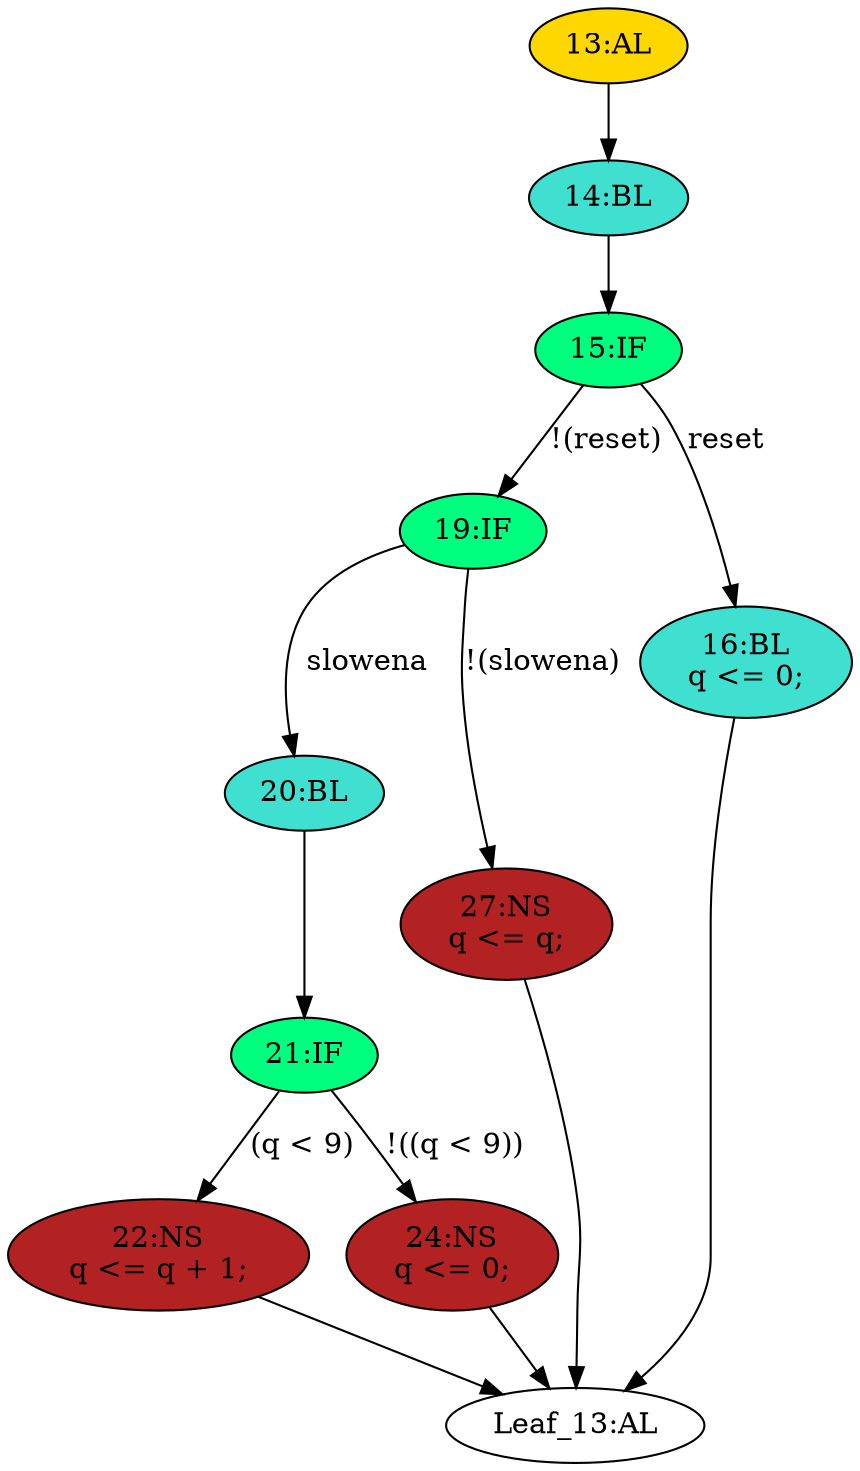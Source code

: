 strict digraph "" {
	node [label="\N"];
	"14:BL"	[ast="<pyverilog.vparser.ast.Block object at 0x7f0605a91810>",
		fillcolor=turquoise,
		label="14:BL",
		statements="[]",
		style=filled,
		typ=Block];
	"15:IF"	[ast="<pyverilog.vparser.ast.IfStatement object at 0x7f0605a91910>",
		fillcolor=springgreen,
		label="15:IF",
		statements="[]",
		style=filled,
		typ=IfStatement];
	"14:BL" -> "15:IF"	[cond="[]",
		lineno=None];
	"20:BL"	[ast="<pyverilog.vparser.ast.Block object at 0x7f0605a91b90>",
		fillcolor=turquoise,
		label="20:BL",
		statements="[]",
		style=filled,
		typ=Block];
	"21:IF"	[ast="<pyverilog.vparser.ast.IfStatement object at 0x7f0605a91bd0>",
		fillcolor=springgreen,
		label="21:IF",
		statements="[]",
		style=filled,
		typ=IfStatement];
	"20:BL" -> "21:IF"	[cond="[]",
		lineno=None];
	"19:IF"	[ast="<pyverilog.vparser.ast.IfStatement object at 0x7f0605a91990>",
		fillcolor=springgreen,
		label="19:IF",
		statements="[]",
		style=filled,
		typ=IfStatement];
	"19:IF" -> "20:BL"	[cond="['slowena']",
		label=slowena,
		lineno=19];
	"27:NS"	[ast="<pyverilog.vparser.ast.NonblockingSubstitution object at 0x7f0605a919d0>",
		fillcolor=firebrick,
		label="27:NS
q <= q;",
		statements="[<pyverilog.vparser.ast.NonblockingSubstitution object at 0x7f0605a919d0>]",
		style=filled,
		typ=NonblockingSubstitution];
	"19:IF" -> "27:NS"	[cond="['slowena']",
		label="!(slowena)",
		lineno=19];
	"22:NS"	[ast="<pyverilog.vparser.ast.NonblockingSubstitution object at 0x7f0605a91d50>",
		fillcolor=firebrick,
		label="22:NS
q <= q + 1;",
		statements="[<pyverilog.vparser.ast.NonblockingSubstitution object at 0x7f0605a91d50>]",
		style=filled,
		typ=NonblockingSubstitution];
	"Leaf_13:AL"	[def_var="['q']",
		label="Leaf_13:AL"];
	"22:NS" -> "Leaf_13:AL"	[cond="[]",
		lineno=None];
	"21:IF" -> "22:NS"	[cond="['q']",
		label="(q < 9)",
		lineno=21];
	"24:NS"	[ast="<pyverilog.vparser.ast.NonblockingSubstitution object at 0x7f0605a91c10>",
		fillcolor=firebrick,
		label="24:NS
q <= 0;",
		statements="[<pyverilog.vparser.ast.NonblockingSubstitution object at 0x7f0605a91c10>]",
		style=filled,
		typ=NonblockingSubstitution];
	"21:IF" -> "24:NS"	[cond="['q']",
		label="!((q < 9))",
		lineno=21];
	"15:IF" -> "19:IF"	[cond="['reset']",
		label="!(reset)",
		lineno=15];
	"16:BL"	[ast="<pyverilog.vparser.ast.Block object at 0x7f060433e390>",
		fillcolor=turquoise,
		label="16:BL
q <= 0;",
		statements="[<pyverilog.vparser.ast.NonblockingSubstitution object at 0x7f060433e5d0>]",
		style=filled,
		typ=Block];
	"15:IF" -> "16:BL"	[cond="['reset']",
		label=reset,
		lineno=15];
	"13:AL"	[ast="<pyverilog.vparser.ast.Always object at 0x7f0605a98050>",
		clk_sens=True,
		fillcolor=gold,
		label="13:AL",
		sens="['clk']",
		statements="[]",
		style=filled,
		typ=Always,
		use_var="['reset', 'q', 'slowena']"];
	"13:AL" -> "14:BL"	[cond="[]",
		lineno=None];
	"24:NS" -> "Leaf_13:AL"	[cond="[]",
		lineno=None];
	"27:NS" -> "Leaf_13:AL"	[cond="[]",
		lineno=None];
	"16:BL" -> "Leaf_13:AL"	[cond="[]",
		lineno=None];
}
